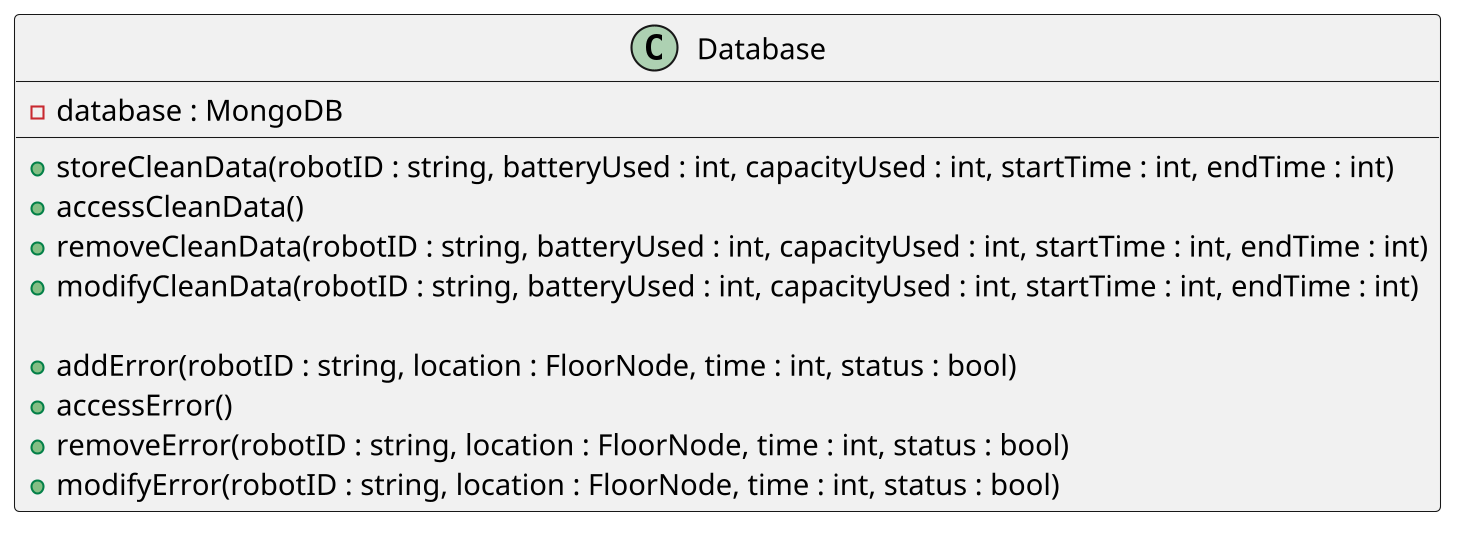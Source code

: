 @startuml Database
skinparam dpi 200
skinparam DefaultFontName Inconsolata
' To produce the UML png

class Database {
    - database : MongoDB

    + storeCleanData(robotID : string, batteryUsed : int, capacityUsed : int, startTime : int, endTime : int)
    + accessCleanData()
    + removeCleanData(robotID : string, batteryUsed : int, capacityUsed : int, startTime : int, endTime : int)
    + modifyCleanData(robotID : string, batteryUsed : int, capacityUsed : int, startTime : int, endTime : int)
    
    + addError(robotID : string, location : FloorNode, time : int, status : bool)
    + accessError()
    + removeError(robotID : string, location : FloorNode, time : int, status : bool)
    + modifyError(robotID : string, location : FloorNode, time : int, status : bool)
}

@enduml